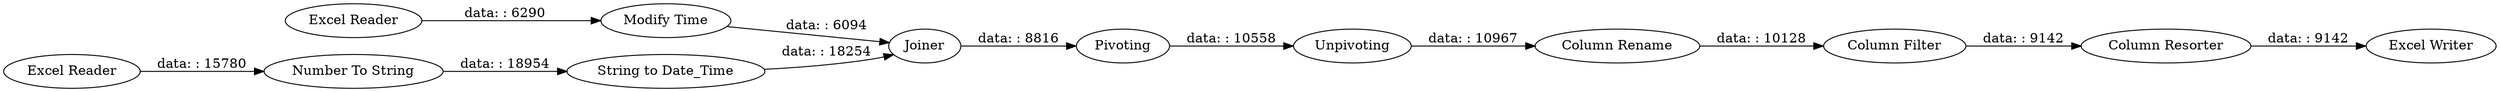 digraph {
	"-9094365474137981929_14" [label=Unpivoting]
	"-9094365474137981929_9" [label="Column Rename"]
	"-9094365474137981929_2" [label="Excel Reader"]
	"-9094365474137981929_12" [label="Column Resorter"]
	"-9094365474137981929_6" [label=Joiner]
	"-9094365474137981929_3" [label="Modify Time"]
	"-9094365474137981929_5" [label="String to Date_Time"]
	"-9094365474137981929_7" [label=Pivoting]
	"-9094365474137981929_4" [label="Number To String"]
	"-9094365474137981929_1" [label="Excel Reader"]
	"-9094365474137981929_11" [label="Column Filter"]
	"-9094365474137981929_13" [label="Excel Writer"]
	"-9094365474137981929_6" -> "-9094365474137981929_7" [label="data: : 8816"]
	"-9094365474137981929_2" -> "-9094365474137981929_4" [label="data: : 15780"]
	"-9094365474137981929_4" -> "-9094365474137981929_5" [label="data: : 18954"]
	"-9094365474137981929_9" -> "-9094365474137981929_11" [label="data: : 10128"]
	"-9094365474137981929_7" -> "-9094365474137981929_14" [label="data: : 10558"]
	"-9094365474137981929_5" -> "-9094365474137981929_6" [label="data: : 18254"]
	"-9094365474137981929_12" -> "-9094365474137981929_13" [label="data: : 9142"]
	"-9094365474137981929_14" -> "-9094365474137981929_9" [label="data: : 10967"]
	"-9094365474137981929_3" -> "-9094365474137981929_6" [label="data: : 6094"]
	"-9094365474137981929_11" -> "-9094365474137981929_12" [label="data: : 9142"]
	"-9094365474137981929_1" -> "-9094365474137981929_3" [label="data: : 6290"]
	rankdir=LR
}
